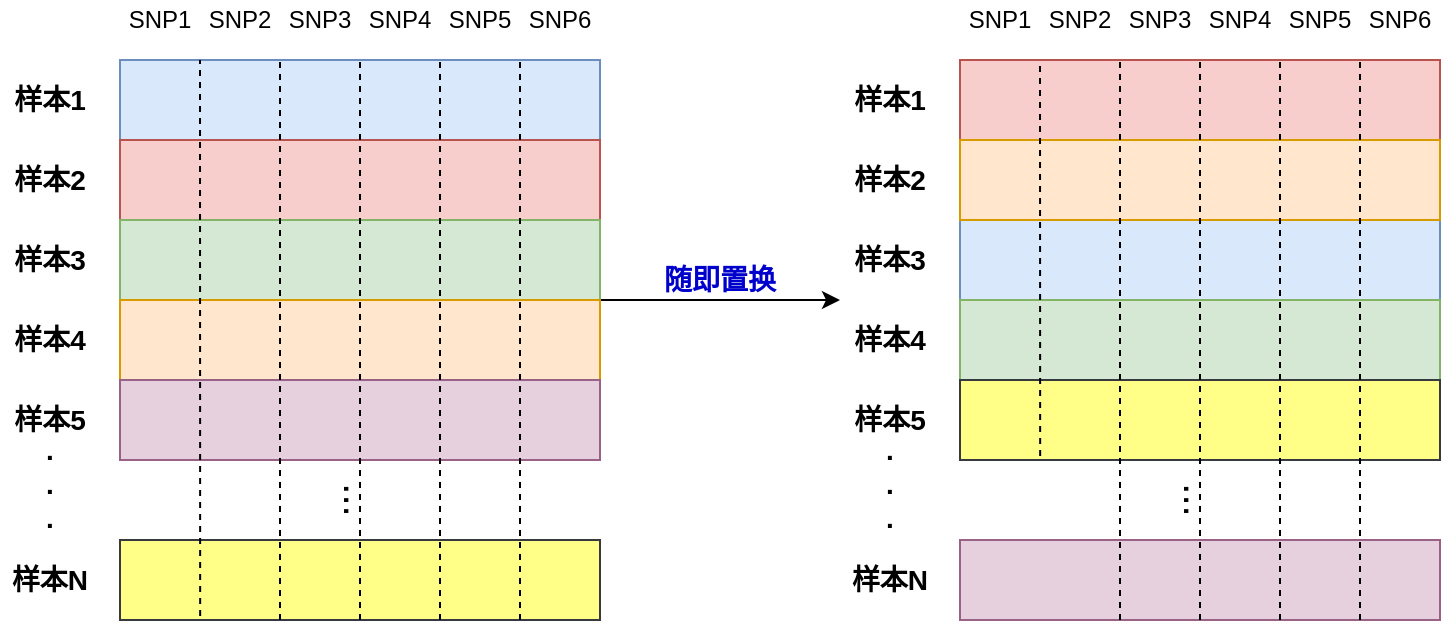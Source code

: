 <mxfile version="14.2.9" type="github">
  <diagram id="VVvAqjeIm9tNppdcGW4X" name="Page-1">
    <mxGraphModel dx="965" dy="574" grid="1" gridSize="10" guides="1" tooltips="1" connect="1" arrows="1" fold="1" page="1" pageScale="1" pageWidth="850" pageHeight="1100" math="0" shadow="0">
      <root>
        <mxCell id="0" />
        <mxCell id="1" parent="0" />
        <mxCell id="5PdYdf-0ahZzF7gw6_ej-33" value="" style="endArrow=classic;html=1;" edge="1" parent="1">
          <mxGeometry width="50" height="50" relative="1" as="geometry">
            <mxPoint x="320" y="160" as="sourcePoint" />
            <mxPoint x="440" y="160" as="targetPoint" />
          </mxGeometry>
        </mxCell>
        <mxCell id="5PdYdf-0ahZzF7gw6_ej-34" value="" style="group" vertex="1" connectable="0" parent="1">
          <mxGeometry x="20" y="10" width="300" height="310" as="geometry" />
        </mxCell>
        <mxCell id="5PdYdf-0ahZzF7gw6_ej-7" value="" style="rounded=0;whiteSpace=wrap;html=1;fillColor=#dae8fc;strokeColor=#6c8ebf;" vertex="1" parent="5PdYdf-0ahZzF7gw6_ej-34">
          <mxGeometry x="60" y="30" width="240" height="40" as="geometry" />
        </mxCell>
        <mxCell id="5PdYdf-0ahZzF7gw6_ej-8" value="" style="rounded=0;whiteSpace=wrap;html=1;fillColor=#f8cecc;strokeColor=#b85450;" vertex="1" parent="5PdYdf-0ahZzF7gw6_ej-34">
          <mxGeometry x="60" y="70" width="240" height="40" as="geometry" />
        </mxCell>
        <mxCell id="5PdYdf-0ahZzF7gw6_ej-9" value="" style="rounded=0;whiteSpace=wrap;html=1;fillColor=#d5e8d4;strokeColor=#82b366;" vertex="1" parent="5PdYdf-0ahZzF7gw6_ej-34">
          <mxGeometry x="60" y="110" width="240" height="40" as="geometry" />
        </mxCell>
        <mxCell id="5PdYdf-0ahZzF7gw6_ej-10" value="" style="rounded=0;whiteSpace=wrap;html=1;fillColor=#ffe6cc;strokeColor=#d79b00;" vertex="1" parent="5PdYdf-0ahZzF7gw6_ej-34">
          <mxGeometry x="60" y="150" width="240" height="40" as="geometry" />
        </mxCell>
        <mxCell id="5PdYdf-0ahZzF7gw6_ej-11" value="" style="rounded=0;whiteSpace=wrap;html=1;fillColor=#e6d0de;strokeColor=#996185;" vertex="1" parent="5PdYdf-0ahZzF7gw6_ej-34">
          <mxGeometry x="60" y="190" width="240" height="40" as="geometry" />
        </mxCell>
        <mxCell id="5PdYdf-0ahZzF7gw6_ej-12" value="" style="rounded=0;whiteSpace=wrap;html=1;fillColor=#ffff88;strokeColor=#36393d;" vertex="1" parent="5PdYdf-0ahZzF7gw6_ej-34">
          <mxGeometry x="60" y="270" width="240" height="40" as="geometry" />
        </mxCell>
        <mxCell id="5PdYdf-0ahZzF7gw6_ej-13" value="&lt;font style=&quot;font-size: 20px&quot;&gt;...&lt;/font&gt;" style="text;html=1;strokeColor=none;fillColor=none;align=center;verticalAlign=middle;whiteSpace=wrap;rounded=0;rotation=90;" vertex="1" parent="5PdYdf-0ahZzF7gw6_ej-34">
          <mxGeometry x="160" y="240" width="40" height="20" as="geometry" />
        </mxCell>
        <mxCell id="5PdYdf-0ahZzF7gw6_ej-14" value="" style="endArrow=none;dashed=1;html=1;exitX=0.167;exitY=0.95;exitDx=0;exitDy=0;exitPerimeter=0;" edge="1" parent="5PdYdf-0ahZzF7gw6_ej-34" source="5PdYdf-0ahZzF7gw6_ej-12">
          <mxGeometry width="50" height="50" relative="1" as="geometry">
            <mxPoint x="380" y="310" as="sourcePoint" />
            <mxPoint x="100" y="30" as="targetPoint" />
          </mxGeometry>
        </mxCell>
        <mxCell id="5PdYdf-0ahZzF7gw6_ej-15" value="" style="endArrow=none;dashed=1;html=1;exitX=0.167;exitY=0.95;exitDx=0;exitDy=0;exitPerimeter=0;" edge="1" parent="5PdYdf-0ahZzF7gw6_ej-34">
          <mxGeometry width="50" height="50" relative="1" as="geometry">
            <mxPoint x="140" y="310" as="sourcePoint" />
            <mxPoint x="140" y="30" as="targetPoint" />
          </mxGeometry>
        </mxCell>
        <mxCell id="5PdYdf-0ahZzF7gw6_ej-16" value="" style="endArrow=none;dashed=1;html=1;exitX=0.167;exitY=0.95;exitDx=0;exitDy=0;exitPerimeter=0;" edge="1" parent="5PdYdf-0ahZzF7gw6_ej-34">
          <mxGeometry width="50" height="50" relative="1" as="geometry">
            <mxPoint x="180" y="310" as="sourcePoint" />
            <mxPoint x="180" y="30" as="targetPoint" />
          </mxGeometry>
        </mxCell>
        <mxCell id="5PdYdf-0ahZzF7gw6_ej-17" value="" style="endArrow=none;dashed=1;html=1;exitX=0.167;exitY=0.95;exitDx=0;exitDy=0;exitPerimeter=0;" edge="1" parent="5PdYdf-0ahZzF7gw6_ej-34">
          <mxGeometry width="50" height="50" relative="1" as="geometry">
            <mxPoint x="220" y="310" as="sourcePoint" />
            <mxPoint x="220" y="30" as="targetPoint" />
          </mxGeometry>
        </mxCell>
        <mxCell id="5PdYdf-0ahZzF7gw6_ej-18" value="" style="endArrow=none;dashed=1;html=1;exitX=0.167;exitY=0.95;exitDx=0;exitDy=0;exitPerimeter=0;" edge="1" parent="5PdYdf-0ahZzF7gw6_ej-34">
          <mxGeometry width="50" height="50" relative="1" as="geometry">
            <mxPoint x="260" y="310" as="sourcePoint" />
            <mxPoint x="260" y="30" as="targetPoint" />
          </mxGeometry>
        </mxCell>
        <mxCell id="5PdYdf-0ahZzF7gw6_ej-19" value="&lt;font style=&quot;font-size: 14px&quot;&gt;&lt;b&gt;样本1&lt;/b&gt;&lt;/font&gt;" style="text;html=1;strokeColor=none;fillColor=none;align=center;verticalAlign=middle;whiteSpace=wrap;rounded=0;" vertex="1" parent="5PdYdf-0ahZzF7gw6_ej-34">
          <mxGeometry y="40" width="50" height="20" as="geometry" />
        </mxCell>
        <mxCell id="5PdYdf-0ahZzF7gw6_ej-20" value="&lt;font style=&quot;font-size: 14px&quot;&gt;&lt;b&gt;样本2&lt;/b&gt;&lt;/font&gt;" style="text;html=1;strokeColor=none;fillColor=none;align=center;verticalAlign=middle;whiteSpace=wrap;rounded=0;" vertex="1" parent="5PdYdf-0ahZzF7gw6_ej-34">
          <mxGeometry y="80" width="50" height="20" as="geometry" />
        </mxCell>
        <mxCell id="5PdYdf-0ahZzF7gw6_ej-22" value="&lt;font style=&quot;font-size: 14px&quot;&gt;&lt;b&gt;样本3&lt;/b&gt;&lt;/font&gt;" style="text;html=1;strokeColor=none;fillColor=none;align=center;verticalAlign=middle;whiteSpace=wrap;rounded=0;" vertex="1" parent="5PdYdf-0ahZzF7gw6_ej-34">
          <mxGeometry y="120" width="50" height="20" as="geometry" />
        </mxCell>
        <mxCell id="5PdYdf-0ahZzF7gw6_ej-23" value="&lt;font style=&quot;font-size: 14px&quot;&gt;&lt;b&gt;样本4&lt;/b&gt;&lt;/font&gt;" style="text;html=1;strokeColor=none;fillColor=none;align=center;verticalAlign=middle;whiteSpace=wrap;rounded=0;" vertex="1" parent="5PdYdf-0ahZzF7gw6_ej-34">
          <mxGeometry y="160" width="50" height="20" as="geometry" />
        </mxCell>
        <mxCell id="5PdYdf-0ahZzF7gw6_ej-24" value="&lt;font style=&quot;font-size: 14px&quot;&gt;&lt;b&gt;样本5&lt;/b&gt;&lt;/font&gt;" style="text;html=1;strokeColor=none;fillColor=none;align=center;verticalAlign=middle;whiteSpace=wrap;rounded=0;" vertex="1" parent="5PdYdf-0ahZzF7gw6_ej-34">
          <mxGeometry y="200" width="50" height="20" as="geometry" />
        </mxCell>
        <mxCell id="5PdYdf-0ahZzF7gw6_ej-25" value="&lt;span style=&quot;font-size: 14px&quot;&gt;&lt;b&gt;.&lt;br&gt;.&lt;br&gt;.&lt;br&gt;&lt;br&gt;&lt;/b&gt;&lt;/span&gt;" style="text;html=1;strokeColor=none;fillColor=none;align=center;verticalAlign=middle;whiteSpace=wrap;rounded=0;" vertex="1" parent="5PdYdf-0ahZzF7gw6_ej-34">
          <mxGeometry y="240" width="50" height="20" as="geometry" />
        </mxCell>
        <mxCell id="5PdYdf-0ahZzF7gw6_ej-26" value="&lt;font style=&quot;font-size: 14px&quot;&gt;&lt;b&gt;样本N&lt;/b&gt;&lt;/font&gt;" style="text;html=1;strokeColor=none;fillColor=none;align=center;verticalAlign=middle;whiteSpace=wrap;rounded=0;" vertex="1" parent="5PdYdf-0ahZzF7gw6_ej-34">
          <mxGeometry y="280" width="50" height="20" as="geometry" />
        </mxCell>
        <mxCell id="5PdYdf-0ahZzF7gw6_ej-27" value="SNP1" style="text;html=1;strokeColor=none;fillColor=none;align=center;verticalAlign=middle;whiteSpace=wrap;rounded=0;" vertex="1" parent="5PdYdf-0ahZzF7gw6_ej-34">
          <mxGeometry x="60" width="40" height="20" as="geometry" />
        </mxCell>
        <mxCell id="5PdYdf-0ahZzF7gw6_ej-28" value="SNP2" style="text;html=1;strokeColor=none;fillColor=none;align=center;verticalAlign=middle;whiteSpace=wrap;rounded=0;" vertex="1" parent="5PdYdf-0ahZzF7gw6_ej-34">
          <mxGeometry x="100" width="40" height="20" as="geometry" />
        </mxCell>
        <mxCell id="5PdYdf-0ahZzF7gw6_ej-29" value="SNP3" style="text;html=1;strokeColor=none;fillColor=none;align=center;verticalAlign=middle;whiteSpace=wrap;rounded=0;" vertex="1" parent="5PdYdf-0ahZzF7gw6_ej-34">
          <mxGeometry x="140" width="40" height="20" as="geometry" />
        </mxCell>
        <mxCell id="5PdYdf-0ahZzF7gw6_ej-30" value="SNP4" style="text;html=1;strokeColor=none;fillColor=none;align=center;verticalAlign=middle;whiteSpace=wrap;rounded=0;" vertex="1" parent="5PdYdf-0ahZzF7gw6_ej-34">
          <mxGeometry x="180" width="40" height="20" as="geometry" />
        </mxCell>
        <mxCell id="5PdYdf-0ahZzF7gw6_ej-31" value="SNP5" style="text;html=1;strokeColor=none;fillColor=none;align=center;verticalAlign=middle;whiteSpace=wrap;rounded=0;" vertex="1" parent="5PdYdf-0ahZzF7gw6_ej-34">
          <mxGeometry x="220" width="40" height="20" as="geometry" />
        </mxCell>
        <mxCell id="5PdYdf-0ahZzF7gw6_ej-32" value="SNP6" style="text;html=1;strokeColor=none;fillColor=none;align=center;verticalAlign=middle;whiteSpace=wrap;rounded=0;" vertex="1" parent="5PdYdf-0ahZzF7gw6_ej-34">
          <mxGeometry x="260" width="40" height="20" as="geometry" />
        </mxCell>
        <mxCell id="5PdYdf-0ahZzF7gw6_ej-36" value="" style="rounded=0;whiteSpace=wrap;html=1;fillColor=#dae8fc;strokeColor=#6c8ebf;" vertex="1" parent="1">
          <mxGeometry x="500" y="120" width="240" height="40" as="geometry" />
        </mxCell>
        <mxCell id="5PdYdf-0ahZzF7gw6_ej-37" value="" style="rounded=0;whiteSpace=wrap;html=1;fillColor=#f8cecc;strokeColor=#b85450;" vertex="1" parent="1">
          <mxGeometry x="500" y="40" width="240" height="40" as="geometry" />
        </mxCell>
        <mxCell id="5PdYdf-0ahZzF7gw6_ej-38" value="" style="rounded=0;whiteSpace=wrap;html=1;fillColor=#d5e8d4;strokeColor=#82b366;" vertex="1" parent="1">
          <mxGeometry x="500" y="160" width="240" height="40" as="geometry" />
        </mxCell>
        <mxCell id="5PdYdf-0ahZzF7gw6_ej-39" value="" style="rounded=0;whiteSpace=wrap;html=1;fillColor=#ffe6cc;strokeColor=#d79b00;" vertex="1" parent="1">
          <mxGeometry x="500" y="80" width="240" height="40" as="geometry" />
        </mxCell>
        <mxCell id="5PdYdf-0ahZzF7gw6_ej-40" value="" style="rounded=0;whiteSpace=wrap;html=1;fillColor=#e6d0de;strokeColor=#996185;" vertex="1" parent="1">
          <mxGeometry x="500" y="280" width="240" height="40" as="geometry" />
        </mxCell>
        <mxCell id="5PdYdf-0ahZzF7gw6_ej-41" value="" style="rounded=0;whiteSpace=wrap;html=1;fillColor=#ffff88;strokeColor=#36393d;" vertex="1" parent="1">
          <mxGeometry x="500" y="200" width="240" height="40" as="geometry" />
        </mxCell>
        <mxCell id="5PdYdf-0ahZzF7gw6_ej-42" value="&lt;font style=&quot;font-size: 20px&quot;&gt;...&lt;/font&gt;" style="text;html=1;strokeColor=none;fillColor=none;align=center;verticalAlign=middle;whiteSpace=wrap;rounded=0;rotation=90;" vertex="1" parent="1">
          <mxGeometry x="600" y="250" width="40" height="20" as="geometry" />
        </mxCell>
        <mxCell id="5PdYdf-0ahZzF7gw6_ej-43" value="" style="endArrow=none;dashed=1;html=1;exitX=0.167;exitY=0.95;exitDx=0;exitDy=0;exitPerimeter=0;" edge="1" parent="1" source="5PdYdf-0ahZzF7gw6_ej-41">
          <mxGeometry x="440" y="10" width="50" height="50" as="geometry">
            <mxPoint x="820" y="320" as="sourcePoint" />
            <mxPoint x="540" y="40" as="targetPoint" />
          </mxGeometry>
        </mxCell>
        <mxCell id="5PdYdf-0ahZzF7gw6_ej-44" value="" style="endArrow=none;dashed=1;html=1;exitX=0.167;exitY=0.95;exitDx=0;exitDy=0;exitPerimeter=0;" edge="1" parent="1">
          <mxGeometry x="440" y="10" width="50" height="50" as="geometry">
            <mxPoint x="580" y="320" as="sourcePoint" />
            <mxPoint x="580" y="40" as="targetPoint" />
          </mxGeometry>
        </mxCell>
        <mxCell id="5PdYdf-0ahZzF7gw6_ej-45" value="" style="endArrow=none;dashed=1;html=1;exitX=0.167;exitY=0.95;exitDx=0;exitDy=0;exitPerimeter=0;" edge="1" parent="1">
          <mxGeometry x="440" y="10" width="50" height="50" as="geometry">
            <mxPoint x="620" y="320" as="sourcePoint" />
            <mxPoint x="620" y="40" as="targetPoint" />
          </mxGeometry>
        </mxCell>
        <mxCell id="5PdYdf-0ahZzF7gw6_ej-46" value="" style="endArrow=none;dashed=1;html=1;exitX=0.167;exitY=0.95;exitDx=0;exitDy=0;exitPerimeter=0;" edge="1" parent="1">
          <mxGeometry x="440" y="10" width="50" height="50" as="geometry">
            <mxPoint x="660" y="320" as="sourcePoint" />
            <mxPoint x="660" y="40" as="targetPoint" />
          </mxGeometry>
        </mxCell>
        <mxCell id="5PdYdf-0ahZzF7gw6_ej-47" value="" style="endArrow=none;dashed=1;html=1;exitX=0.167;exitY=0.95;exitDx=0;exitDy=0;exitPerimeter=0;" edge="1" parent="1">
          <mxGeometry x="440" y="10" width="50" height="50" as="geometry">
            <mxPoint x="700" y="320" as="sourcePoint" />
            <mxPoint x="700" y="40" as="targetPoint" />
          </mxGeometry>
        </mxCell>
        <mxCell id="5PdYdf-0ahZzF7gw6_ej-48" value="&lt;font style=&quot;font-size: 14px&quot;&gt;&lt;b&gt;样本1&lt;/b&gt;&lt;/font&gt;" style="text;html=1;strokeColor=none;fillColor=none;align=center;verticalAlign=middle;whiteSpace=wrap;rounded=0;" vertex="1" parent="1">
          <mxGeometry x="440" y="50" width="50" height="20" as="geometry" />
        </mxCell>
        <mxCell id="5PdYdf-0ahZzF7gw6_ej-49" value="&lt;font style=&quot;font-size: 14px&quot;&gt;&lt;b&gt;样本2&lt;/b&gt;&lt;/font&gt;" style="text;html=1;strokeColor=none;fillColor=none;align=center;verticalAlign=middle;whiteSpace=wrap;rounded=0;" vertex="1" parent="1">
          <mxGeometry x="440" y="90" width="50" height="20" as="geometry" />
        </mxCell>
        <mxCell id="5PdYdf-0ahZzF7gw6_ej-50" value="&lt;font style=&quot;font-size: 14px&quot;&gt;&lt;b&gt;样本3&lt;/b&gt;&lt;/font&gt;" style="text;html=1;strokeColor=none;fillColor=none;align=center;verticalAlign=middle;whiteSpace=wrap;rounded=0;" vertex="1" parent="1">
          <mxGeometry x="440" y="130" width="50" height="20" as="geometry" />
        </mxCell>
        <mxCell id="5PdYdf-0ahZzF7gw6_ej-51" value="&lt;font style=&quot;font-size: 14px&quot;&gt;&lt;b&gt;样本4&lt;/b&gt;&lt;/font&gt;" style="text;html=1;strokeColor=none;fillColor=none;align=center;verticalAlign=middle;whiteSpace=wrap;rounded=0;" vertex="1" parent="1">
          <mxGeometry x="440" y="170" width="50" height="20" as="geometry" />
        </mxCell>
        <mxCell id="5PdYdf-0ahZzF7gw6_ej-52" value="&lt;font style=&quot;font-size: 14px&quot;&gt;&lt;b&gt;样本5&lt;/b&gt;&lt;/font&gt;" style="text;html=1;strokeColor=none;fillColor=none;align=center;verticalAlign=middle;whiteSpace=wrap;rounded=0;" vertex="1" parent="1">
          <mxGeometry x="440" y="210" width="50" height="20" as="geometry" />
        </mxCell>
        <mxCell id="5PdYdf-0ahZzF7gw6_ej-53" value="&lt;span style=&quot;font-size: 14px&quot;&gt;&lt;b&gt;.&lt;br&gt;.&lt;br&gt;.&lt;br&gt;&lt;br&gt;&lt;/b&gt;&lt;/span&gt;" style="text;html=1;strokeColor=none;fillColor=none;align=center;verticalAlign=middle;whiteSpace=wrap;rounded=0;" vertex="1" parent="1">
          <mxGeometry x="440" y="250" width="50" height="20" as="geometry" />
        </mxCell>
        <mxCell id="5PdYdf-0ahZzF7gw6_ej-54" value="&lt;font style=&quot;font-size: 14px&quot;&gt;&lt;b&gt;样本N&lt;/b&gt;&lt;/font&gt;" style="text;html=1;strokeColor=none;fillColor=none;align=center;verticalAlign=middle;whiteSpace=wrap;rounded=0;" vertex="1" parent="1">
          <mxGeometry x="440" y="290" width="50" height="20" as="geometry" />
        </mxCell>
        <mxCell id="5PdYdf-0ahZzF7gw6_ej-55" value="SNP1" style="text;html=1;strokeColor=none;fillColor=none;align=center;verticalAlign=middle;whiteSpace=wrap;rounded=0;" vertex="1" parent="1">
          <mxGeometry x="500" y="10" width="40" height="20" as="geometry" />
        </mxCell>
        <mxCell id="5PdYdf-0ahZzF7gw6_ej-56" value="SNP2" style="text;html=1;strokeColor=none;fillColor=none;align=center;verticalAlign=middle;whiteSpace=wrap;rounded=0;" vertex="1" parent="1">
          <mxGeometry x="540" y="10" width="40" height="20" as="geometry" />
        </mxCell>
        <mxCell id="5PdYdf-0ahZzF7gw6_ej-57" value="SNP3" style="text;html=1;strokeColor=none;fillColor=none;align=center;verticalAlign=middle;whiteSpace=wrap;rounded=0;" vertex="1" parent="1">
          <mxGeometry x="580" y="10" width="40" height="20" as="geometry" />
        </mxCell>
        <mxCell id="5PdYdf-0ahZzF7gw6_ej-58" value="SNP4" style="text;html=1;strokeColor=none;fillColor=none;align=center;verticalAlign=middle;whiteSpace=wrap;rounded=0;" vertex="1" parent="1">
          <mxGeometry x="620" y="10" width="40" height="20" as="geometry" />
        </mxCell>
        <mxCell id="5PdYdf-0ahZzF7gw6_ej-59" value="SNP5" style="text;html=1;strokeColor=none;fillColor=none;align=center;verticalAlign=middle;whiteSpace=wrap;rounded=0;" vertex="1" parent="1">
          <mxGeometry x="660" y="10" width="40" height="20" as="geometry" />
        </mxCell>
        <mxCell id="5PdYdf-0ahZzF7gw6_ej-60" value="SNP6" style="text;html=1;strokeColor=none;fillColor=none;align=center;verticalAlign=middle;whiteSpace=wrap;rounded=0;" vertex="1" parent="1">
          <mxGeometry x="700" y="10" width="40" height="20" as="geometry" />
        </mxCell>
        <mxCell id="5PdYdf-0ahZzF7gw6_ej-61" value="&lt;font color=&quot;#0000cc&quot;&gt;随即置换&lt;/font&gt;" style="text;html=1;strokeColor=none;fillColor=none;align=center;verticalAlign=middle;whiteSpace=wrap;rounded=0;fontSize=14;fontStyle=1" vertex="1" parent="1">
          <mxGeometry x="350" y="140" width="60" height="20" as="geometry" />
        </mxCell>
      </root>
    </mxGraphModel>
  </diagram>
</mxfile>
